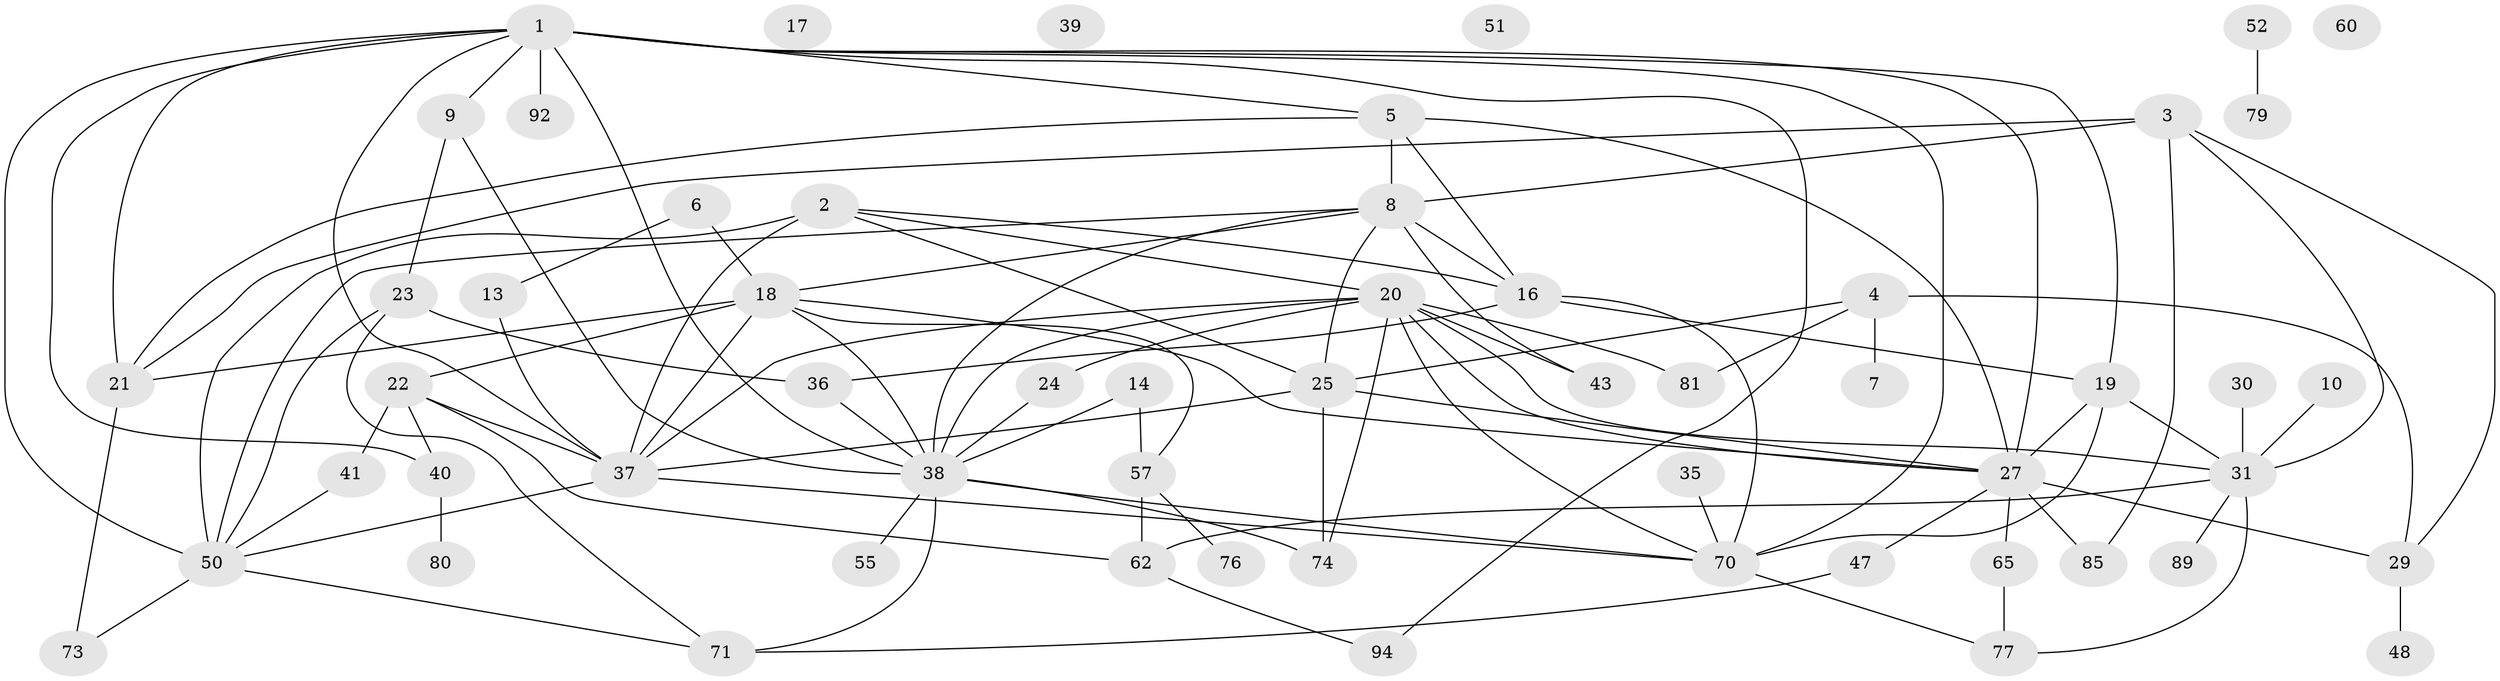 // original degree distribution, {3: 0.25263157894736843, 5: 0.1368421052631579, 4: 0.15789473684210525, 6: 0.05263157894736842, 1: 0.14736842105263157, 2: 0.16842105263157894, 0: 0.042105263157894736, 9: 0.010526315789473684, 7: 0.021052631578947368, 8: 0.010526315789473684}
// Generated by graph-tools (version 1.1) at 2025/16/03/04/25 18:16:42]
// undirected, 57 vertices, 105 edges
graph export_dot {
graph [start="1"]
  node [color=gray90,style=filled];
  1 [super="+11+42"];
  2 [super="+15"];
  3 [super="+72"];
  4;
  5 [super="+49"];
  6 [super="+86"];
  7;
  8 [super="+56+12"];
  9;
  10;
  13 [super="+46"];
  14;
  16;
  17;
  18 [super="+66+54"];
  19;
  20 [super="+34"];
  21;
  22 [super="+33"];
  23 [super="+84+83"];
  24;
  25 [super="+93"];
  27 [super="+28+53"];
  29 [super="+64"];
  30;
  31 [super="+45"];
  35;
  36;
  37 [super="+78+58"];
  38 [super="+67+44"];
  39;
  40;
  41;
  43;
  47;
  48;
  50 [super="+63+69+88"];
  51;
  52;
  55;
  57 [super="+75"];
  60;
  62;
  65;
  70;
  71;
  73;
  74;
  76;
  77;
  79;
  80;
  81;
  85;
  89;
  92;
  94;
  1 -- 19 [weight=2];
  1 -- 40;
  1 -- 21;
  1 -- 38;
  1 -- 5;
  1 -- 70;
  1 -- 9 [weight=2];
  1 -- 50 [weight=2];
  1 -- 27;
  1 -- 92;
  1 -- 94;
  1 -- 37;
  2 -- 16;
  2 -- 50 [weight=2];
  2 -- 20 [weight=2];
  2 -- 37 [weight=2];
  2 -- 25;
  3 -- 21;
  3 -- 85;
  3 -- 31;
  3 -- 29;
  3 -- 8 [weight=2];
  4 -- 7;
  4 -- 29;
  4 -- 81;
  4 -- 25;
  5 -- 8;
  5 -- 16;
  5 -- 21;
  5 -- 27;
  6 -- 13;
  6 -- 18;
  8 -- 16;
  8 -- 50;
  8 -- 38;
  8 -- 18;
  8 -- 25;
  8 -- 43;
  9 -- 23;
  9 -- 38;
  10 -- 31;
  13 -- 37;
  14 -- 57 [weight=2];
  14 -- 38;
  16 -- 19;
  16 -- 36;
  16 -- 70;
  18 -- 57;
  18 -- 27;
  18 -- 21;
  18 -- 38;
  18 -- 22;
  18 -- 37;
  19 -- 70;
  19 -- 31;
  19 -- 27;
  20 -- 81;
  20 -- 70;
  20 -- 38;
  20 -- 74;
  20 -- 43;
  20 -- 24;
  20 -- 27;
  20 -- 31;
  20 -- 37;
  21 -- 73;
  22 -- 40;
  22 -- 41;
  22 -- 62;
  22 -- 37;
  23 -- 50;
  23 -- 71;
  23 -- 36;
  24 -- 38;
  25 -- 74;
  25 -- 27;
  25 -- 37;
  27 -- 29;
  27 -- 85;
  27 -- 65;
  27 -- 47;
  29 -- 48 [weight=2];
  30 -- 31;
  31 -- 62;
  31 -- 89;
  31 -- 77;
  35 -- 70;
  36 -- 38;
  37 -- 50;
  37 -- 70;
  38 -- 55;
  38 -- 70;
  38 -- 74;
  38 -- 71;
  40 -- 80;
  41 -- 50;
  47 -- 71;
  50 -- 73;
  50 -- 71;
  52 -- 79;
  57 -- 62;
  57 -- 76;
  62 -- 94;
  65 -- 77;
  70 -- 77;
}
